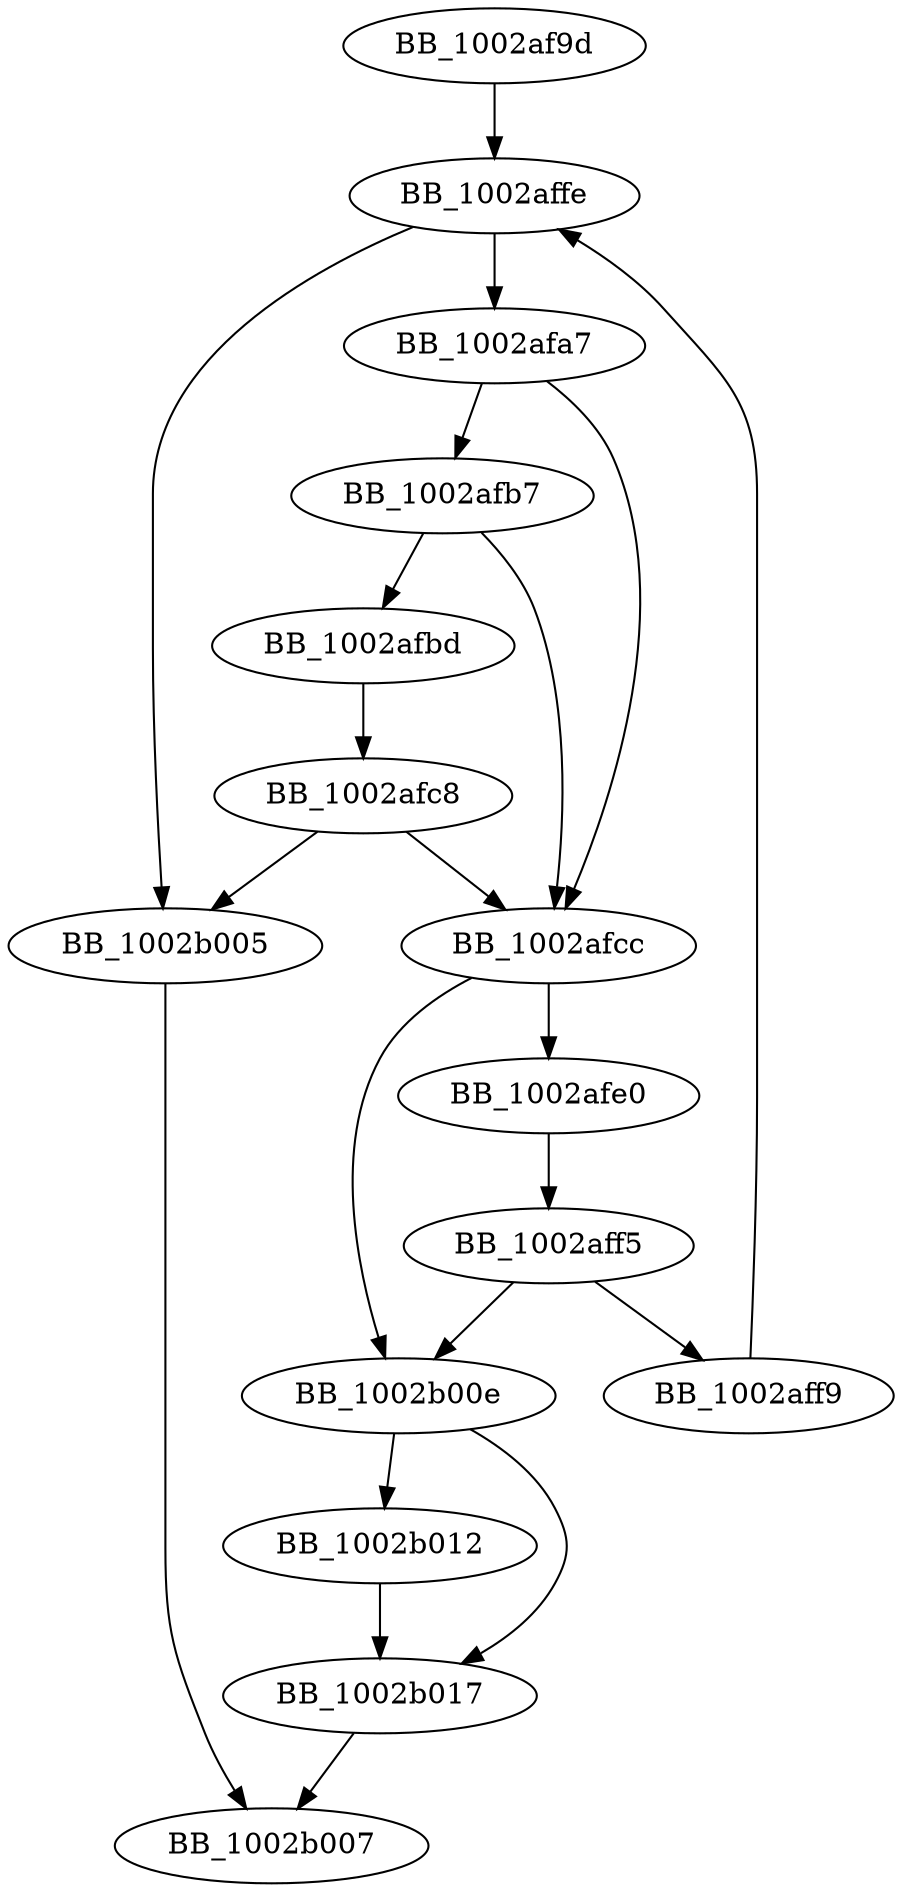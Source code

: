 DiGraph sub_1002AF9D{
BB_1002af9d->BB_1002affe
BB_1002afa7->BB_1002afb7
BB_1002afa7->BB_1002afcc
BB_1002afb7->BB_1002afbd
BB_1002afb7->BB_1002afcc
BB_1002afbd->BB_1002afc8
BB_1002afc8->BB_1002afcc
BB_1002afc8->BB_1002b005
BB_1002afcc->BB_1002afe0
BB_1002afcc->BB_1002b00e
BB_1002afe0->BB_1002aff5
BB_1002aff5->BB_1002aff9
BB_1002aff5->BB_1002b00e
BB_1002aff9->BB_1002affe
BB_1002affe->BB_1002afa7
BB_1002affe->BB_1002b005
BB_1002b005->BB_1002b007
BB_1002b00e->BB_1002b012
BB_1002b00e->BB_1002b017
BB_1002b012->BB_1002b017
BB_1002b017->BB_1002b007
}
